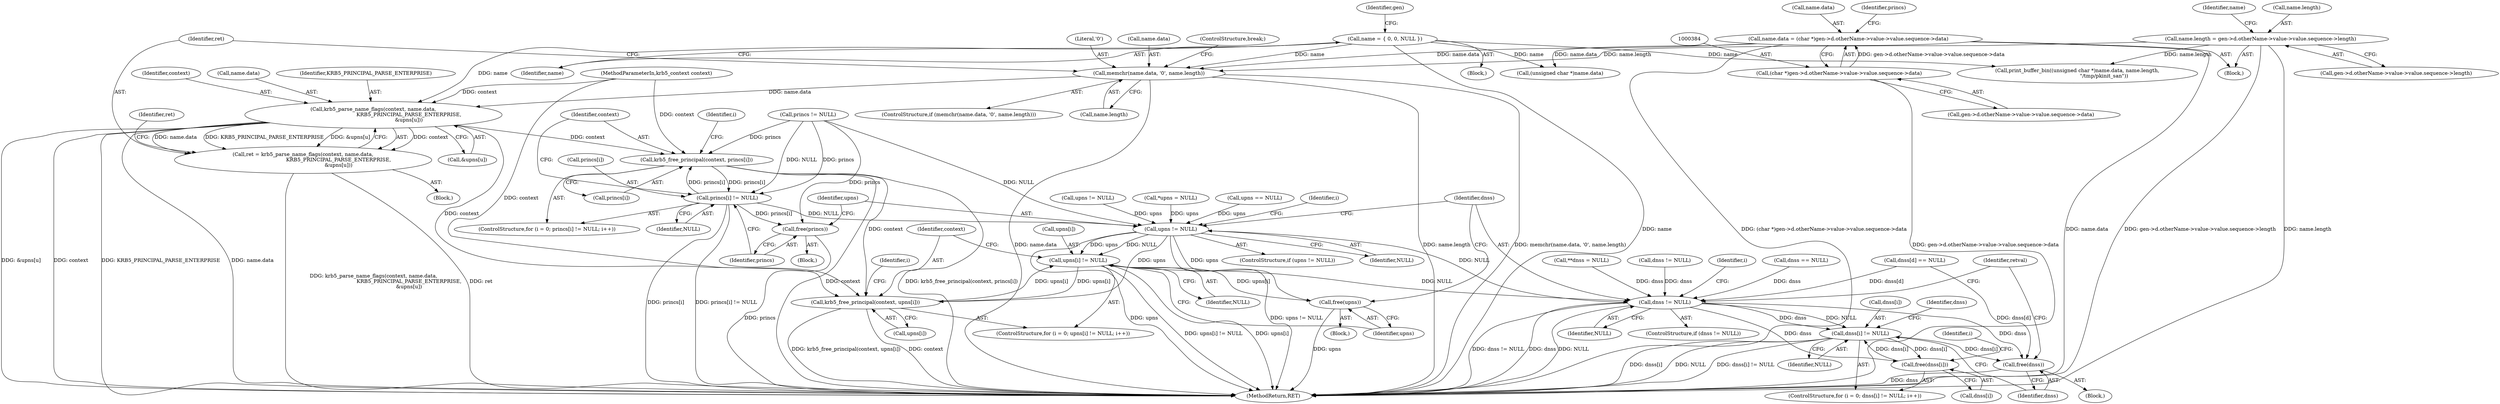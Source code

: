 digraph "1_krb5_50fe4074f188c2d4da0c421e96553acea8378db2@API" {
"1000469" [label="(Call,memchr(name.data, '\0', name.length))"];
"1000379" [label="(Call,name.data = (char *)gen->d.otherName->value->value.sequence->data)"];
"1000383" [label="(Call,(char *)gen->d.otherName->value->value.sequence->data)"];
"1000349" [label="(Call,name = { 0, 0, NULL })"];
"1000362" [label="(Call,name.length = gen->d.otherName->value->value.sequence->length)"];
"1000480" [label="(Call,krb5_parse_name_flags(context, name.data,\n                                            KRB5_PRINCIPAL_PARSE_ENTERPRISE,\n                                            &upns[u]))"];
"1000478" [label="(Call,ret = krb5_parse_name_flags(context, name.data,\n                                            KRB5_PRINCIPAL_PARSE_ENTERPRISE,\n                                            &upns[u]))"];
"1000628" [label="(Call,krb5_free_principal(context, princs[i]))"];
"1000621" [label="(Call,princs[i] != NULL)"];
"1000633" [label="(Call,free(princs))"];
"1000636" [label="(Call,upns != NULL)"];
"1000644" [label="(Call,upns[i] != NULL)"];
"1000651" [label="(Call,krb5_free_principal(context, upns[i]))"];
"1000656" [label="(Call,free(upns))"];
"1000659" [label="(Call,dnss != NULL)"];
"1000667" [label="(Call,dnss[i] != NULL)"];
"1000674" [label="(Call,free(dnss[i]))"];
"1000678" [label="(Call,free(dnss))"];
"1000482" [label="(Call,name.data)"];
"1000667" [label="(Call,dnss[i] != NULL)"];
"1000681" [label="(Identifier,retval)"];
"1000401" [label="(Identifier,princs)"];
"1000477" [label="(ControlStructure,break;)"];
"1000469" [label="(Call,memchr(name.data, '\0', name.length))"];
"1000661" [label="(Identifier,NULL)"];
"1000451" [label="(Call,upns != NULL)"];
"1000622" [label="(Call,princs[i])"];
"1000362" [label="(Call,name.length = gen->d.otherName->value->value.sequence->length)"];
"1000363" [label="(Call,name.length)"];
"1000628" [label="(Call,krb5_free_principal(context, princs[i]))"];
"1000635" [label="(ControlStructure,if (upns != NULL))"];
"1000383" [label="(Call,(char *)gen->d.otherName->value->value.sequence->data)"];
"1000485" [label="(Identifier,KRB5_PRINCIPAL_PARSE_ENTERPRISE)"];
"1000675" [label="(Call,dnss[i])"];
"1000470" [label="(Call,name.data)"];
"1000352" [label="(Identifier,gen)"];
"1000360" [label="(Block,)"];
"1000330" [label="(Call,dnss == NULL)"];
"1000491" [label="(Identifier,ret)"];
"1000139" [label="(Call,*upns = NULL)"];
"1000658" [label="(ControlStructure,if (dnss != NULL))"];
"1000104" [label="(MethodParameterIn,krb5_context context)"];
"1000307" [label="(Call,upns == NULL)"];
"1000479" [label="(Identifier,ret)"];
"1000418" [label="(Call,(unsigned char *)name.data)"];
"1000625" [label="(Identifier,NULL)"];
"1000650" [label="(Identifier,i)"];
"1000645" [label="(Call,upns[i])"];
"1000634" [label="(Identifier,princs)"];
"1000478" [label="(Call,ret = krb5_parse_name_flags(context, name.data,\n                                            KRB5_PRINCIPAL_PARSE_ENTERPRISE,\n                                            &upns[u]))"];
"1000630" [label="(Call,princs[i])"];
"1000640" [label="(ControlStructure,for (i = 0; upns[i] != NULL; i++))"];
"1000639" [label="(Block,)"];
"1000637" [label="(Identifier,upns)"];
"1000349" [label="(Call,name = { 0, 0, NULL })"];
"1000366" [label="(Call,gen->d.otherName->value->value.sequence->length)"];
"1000636" [label="(Call,upns != NULL)"];
"1000481" [label="(Identifier,context)"];
"1000633" [label="(Call,free(princs))"];
"1000617" [label="(ControlStructure,for (i = 0; princs[i] != NULL; i++))"];
"1000642" [label="(Identifier,i)"];
"1000671" [label="(Identifier,NULL)"];
"1000682" [label="(MethodReturn,RET)"];
"1000674" [label="(Call,free(dnss[i]))"];
"1000613" [label="(Call,princs != NULL)"];
"1000143" [label="(Call,**dnss = NULL)"];
"1000474" [label="(Call,name.length)"];
"1000659" [label="(Call,dnss != NULL)"];
"1000417" [label="(Call,print_buffer_bin((unsigned char *)name.data, name.length,\n                                 \"/tmp/pkinit_san\"))"];
"1000385" [label="(Call,gen->d.otherName->value->value.sequence->data)"];
"1000644" [label="(Call,upns[i] != NULL)"];
"1000663" [label="(ControlStructure,for (i = 0; dnss[i] != NULL; i++))"];
"1000486" [label="(Call,&upns[u])"];
"1000616" [label="(Block,)"];
"1000380" [label="(Call,name.data)"];
"1000511" [label="(Call,dnss != NULL)"];
"1000379" [label="(Call,name.data = (char *)gen->d.otherName->value->value.sequence->data)"];
"1000629" [label="(Identifier,context)"];
"1000627" [label="(Identifier,i)"];
"1000656" [label="(Call,free(upns))"];
"1000660" [label="(Identifier,dnss)"];
"1000673" [label="(Identifier,i)"];
"1000468" [label="(ControlStructure,if (memchr(name.data, '\0', name.length)))"];
"1000648" [label="(Identifier,NULL)"];
"1000638" [label="(Identifier,NULL)"];
"1000652" [label="(Identifier,context)"];
"1000347" [label="(Block,)"];
"1000560" [label="(Call,dnss[d] == NULL)"];
"1000657" [label="(Identifier,upns)"];
"1000651" [label="(Call,krb5_free_principal(context, upns[i]))"];
"1000480" [label="(Call,krb5_parse_name_flags(context, name.data,\n                                            KRB5_PRINCIPAL_PARSE_ENTERPRISE,\n                                            &upns[u]))"];
"1000668" [label="(Call,dnss[i])"];
"1000662" [label="(Block,)"];
"1000621" [label="(Call,princs[i] != NULL)"];
"1000679" [label="(Identifier,dnss)"];
"1000350" [label="(Identifier,name)"];
"1000467" [label="(Block,)"];
"1000676" [label="(Identifier,dnss)"];
"1000665" [label="(Identifier,i)"];
"1000381" [label="(Identifier,name)"];
"1000678" [label="(Call,free(dnss))"];
"1000473" [label="(Literal,'\0')"];
"1000653" [label="(Call,upns[i])"];
"1000469" -> "1000468"  [label="AST: "];
"1000469" -> "1000474"  [label="CFG: "];
"1000470" -> "1000469"  [label="AST: "];
"1000473" -> "1000469"  [label="AST: "];
"1000474" -> "1000469"  [label="AST: "];
"1000477" -> "1000469"  [label="CFG: "];
"1000479" -> "1000469"  [label="CFG: "];
"1000469" -> "1000682"  [label="DDG: name.length"];
"1000469" -> "1000682"  [label="DDG: memchr(name.data, '\0', name.length)"];
"1000469" -> "1000682"  [label="DDG: name.data"];
"1000379" -> "1000469"  [label="DDG: name.data"];
"1000349" -> "1000469"  [label="DDG: name"];
"1000362" -> "1000469"  [label="DDG: name.length"];
"1000469" -> "1000480"  [label="DDG: name.data"];
"1000379" -> "1000360"  [label="AST: "];
"1000379" -> "1000383"  [label="CFG: "];
"1000380" -> "1000379"  [label="AST: "];
"1000383" -> "1000379"  [label="AST: "];
"1000401" -> "1000379"  [label="CFG: "];
"1000379" -> "1000682"  [label="DDG: (char *)gen->d.otherName->value->value.sequence->data"];
"1000379" -> "1000682"  [label="DDG: name.data"];
"1000383" -> "1000379"  [label="DDG: gen->d.otherName->value->value.sequence->data"];
"1000379" -> "1000418"  [label="DDG: name.data"];
"1000383" -> "1000385"  [label="CFG: "];
"1000384" -> "1000383"  [label="AST: "];
"1000385" -> "1000383"  [label="AST: "];
"1000383" -> "1000682"  [label="DDG: gen->d.otherName->value->value.sequence->data"];
"1000349" -> "1000347"  [label="AST: "];
"1000349" -> "1000350"  [label="CFG: "];
"1000350" -> "1000349"  [label="AST: "];
"1000352" -> "1000349"  [label="CFG: "];
"1000349" -> "1000682"  [label="DDG: name"];
"1000349" -> "1000418"  [label="DDG: name"];
"1000349" -> "1000417"  [label="DDG: name"];
"1000349" -> "1000480"  [label="DDG: name"];
"1000362" -> "1000360"  [label="AST: "];
"1000362" -> "1000366"  [label="CFG: "];
"1000363" -> "1000362"  [label="AST: "];
"1000366" -> "1000362"  [label="AST: "];
"1000381" -> "1000362"  [label="CFG: "];
"1000362" -> "1000682"  [label="DDG: gen->d.otherName->value->value.sequence->length"];
"1000362" -> "1000682"  [label="DDG: name.length"];
"1000362" -> "1000417"  [label="DDG: name.length"];
"1000480" -> "1000478"  [label="AST: "];
"1000480" -> "1000486"  [label="CFG: "];
"1000481" -> "1000480"  [label="AST: "];
"1000482" -> "1000480"  [label="AST: "];
"1000485" -> "1000480"  [label="AST: "];
"1000486" -> "1000480"  [label="AST: "];
"1000478" -> "1000480"  [label="CFG: "];
"1000480" -> "1000682"  [label="DDG: &upns[u]"];
"1000480" -> "1000682"  [label="DDG: context"];
"1000480" -> "1000682"  [label="DDG: KRB5_PRINCIPAL_PARSE_ENTERPRISE"];
"1000480" -> "1000682"  [label="DDG: name.data"];
"1000480" -> "1000478"  [label="DDG: context"];
"1000480" -> "1000478"  [label="DDG: name.data"];
"1000480" -> "1000478"  [label="DDG: KRB5_PRINCIPAL_PARSE_ENTERPRISE"];
"1000480" -> "1000478"  [label="DDG: &upns[u]"];
"1000104" -> "1000480"  [label="DDG: context"];
"1000480" -> "1000628"  [label="DDG: context"];
"1000480" -> "1000651"  [label="DDG: context"];
"1000478" -> "1000467"  [label="AST: "];
"1000479" -> "1000478"  [label="AST: "];
"1000491" -> "1000478"  [label="CFG: "];
"1000478" -> "1000682"  [label="DDG: ret"];
"1000478" -> "1000682"  [label="DDG: krb5_parse_name_flags(context, name.data,\n                                            KRB5_PRINCIPAL_PARSE_ENTERPRISE,\n                                            &upns[u])"];
"1000628" -> "1000617"  [label="AST: "];
"1000628" -> "1000630"  [label="CFG: "];
"1000629" -> "1000628"  [label="AST: "];
"1000630" -> "1000628"  [label="AST: "];
"1000627" -> "1000628"  [label="CFG: "];
"1000628" -> "1000682"  [label="DDG: context"];
"1000628" -> "1000682"  [label="DDG: krb5_free_principal(context, princs[i])"];
"1000628" -> "1000621"  [label="DDG: princs[i]"];
"1000104" -> "1000628"  [label="DDG: context"];
"1000613" -> "1000628"  [label="DDG: princs"];
"1000621" -> "1000628"  [label="DDG: princs[i]"];
"1000628" -> "1000651"  [label="DDG: context"];
"1000621" -> "1000617"  [label="AST: "];
"1000621" -> "1000625"  [label="CFG: "];
"1000622" -> "1000621"  [label="AST: "];
"1000625" -> "1000621"  [label="AST: "];
"1000629" -> "1000621"  [label="CFG: "];
"1000634" -> "1000621"  [label="CFG: "];
"1000621" -> "1000682"  [label="DDG: princs[i]"];
"1000621" -> "1000682"  [label="DDG: princs[i] != NULL"];
"1000613" -> "1000621"  [label="DDG: princs"];
"1000613" -> "1000621"  [label="DDG: NULL"];
"1000621" -> "1000633"  [label="DDG: princs[i]"];
"1000621" -> "1000636"  [label="DDG: NULL"];
"1000633" -> "1000616"  [label="AST: "];
"1000633" -> "1000634"  [label="CFG: "];
"1000634" -> "1000633"  [label="AST: "];
"1000637" -> "1000633"  [label="CFG: "];
"1000633" -> "1000682"  [label="DDG: princs"];
"1000613" -> "1000633"  [label="DDG: princs"];
"1000636" -> "1000635"  [label="AST: "];
"1000636" -> "1000638"  [label="CFG: "];
"1000637" -> "1000636"  [label="AST: "];
"1000638" -> "1000636"  [label="AST: "];
"1000642" -> "1000636"  [label="CFG: "];
"1000660" -> "1000636"  [label="CFG: "];
"1000636" -> "1000682"  [label="DDG: upns"];
"1000636" -> "1000682"  [label="DDG: upns != NULL"];
"1000139" -> "1000636"  [label="DDG: upns"];
"1000451" -> "1000636"  [label="DDG: upns"];
"1000307" -> "1000636"  [label="DDG: upns"];
"1000613" -> "1000636"  [label="DDG: NULL"];
"1000636" -> "1000644"  [label="DDG: upns"];
"1000636" -> "1000644"  [label="DDG: NULL"];
"1000636" -> "1000651"  [label="DDG: upns"];
"1000636" -> "1000656"  [label="DDG: upns"];
"1000636" -> "1000659"  [label="DDG: NULL"];
"1000644" -> "1000640"  [label="AST: "];
"1000644" -> "1000648"  [label="CFG: "];
"1000645" -> "1000644"  [label="AST: "];
"1000648" -> "1000644"  [label="AST: "];
"1000652" -> "1000644"  [label="CFG: "];
"1000657" -> "1000644"  [label="CFG: "];
"1000644" -> "1000682"  [label="DDG: upns[i] != NULL"];
"1000644" -> "1000682"  [label="DDG: upns[i]"];
"1000651" -> "1000644"  [label="DDG: upns[i]"];
"1000644" -> "1000651"  [label="DDG: upns[i]"];
"1000644" -> "1000656"  [label="DDG: upns[i]"];
"1000644" -> "1000659"  [label="DDG: NULL"];
"1000651" -> "1000640"  [label="AST: "];
"1000651" -> "1000653"  [label="CFG: "];
"1000652" -> "1000651"  [label="AST: "];
"1000653" -> "1000651"  [label="AST: "];
"1000650" -> "1000651"  [label="CFG: "];
"1000651" -> "1000682"  [label="DDG: krb5_free_principal(context, upns[i])"];
"1000651" -> "1000682"  [label="DDG: context"];
"1000104" -> "1000651"  [label="DDG: context"];
"1000656" -> "1000639"  [label="AST: "];
"1000656" -> "1000657"  [label="CFG: "];
"1000657" -> "1000656"  [label="AST: "];
"1000660" -> "1000656"  [label="CFG: "];
"1000656" -> "1000682"  [label="DDG: upns"];
"1000659" -> "1000658"  [label="AST: "];
"1000659" -> "1000661"  [label="CFG: "];
"1000660" -> "1000659"  [label="AST: "];
"1000661" -> "1000659"  [label="AST: "];
"1000665" -> "1000659"  [label="CFG: "];
"1000681" -> "1000659"  [label="CFG: "];
"1000659" -> "1000682"  [label="DDG: dnss"];
"1000659" -> "1000682"  [label="DDG: NULL"];
"1000659" -> "1000682"  [label="DDG: dnss != NULL"];
"1000330" -> "1000659"  [label="DDG: dnss"];
"1000143" -> "1000659"  [label="DDG: dnss"];
"1000511" -> "1000659"  [label="DDG: dnss"];
"1000560" -> "1000659"  [label="DDG: dnss[d]"];
"1000659" -> "1000667"  [label="DDG: dnss"];
"1000659" -> "1000667"  [label="DDG: NULL"];
"1000659" -> "1000674"  [label="DDG: dnss"];
"1000659" -> "1000678"  [label="DDG: dnss"];
"1000667" -> "1000663"  [label="AST: "];
"1000667" -> "1000671"  [label="CFG: "];
"1000668" -> "1000667"  [label="AST: "];
"1000671" -> "1000667"  [label="AST: "];
"1000676" -> "1000667"  [label="CFG: "];
"1000679" -> "1000667"  [label="CFG: "];
"1000667" -> "1000682"  [label="DDG: dnss[i]"];
"1000667" -> "1000682"  [label="DDG: NULL"];
"1000667" -> "1000682"  [label="DDG: dnss[i] != NULL"];
"1000674" -> "1000667"  [label="DDG: dnss[i]"];
"1000667" -> "1000674"  [label="DDG: dnss[i]"];
"1000667" -> "1000678"  [label="DDG: dnss[i]"];
"1000674" -> "1000663"  [label="AST: "];
"1000674" -> "1000675"  [label="CFG: "];
"1000675" -> "1000674"  [label="AST: "];
"1000673" -> "1000674"  [label="CFG: "];
"1000678" -> "1000662"  [label="AST: "];
"1000678" -> "1000679"  [label="CFG: "];
"1000679" -> "1000678"  [label="AST: "];
"1000681" -> "1000678"  [label="CFG: "];
"1000678" -> "1000682"  [label="DDG: dnss"];
"1000560" -> "1000678"  [label="DDG: dnss[d]"];
}

